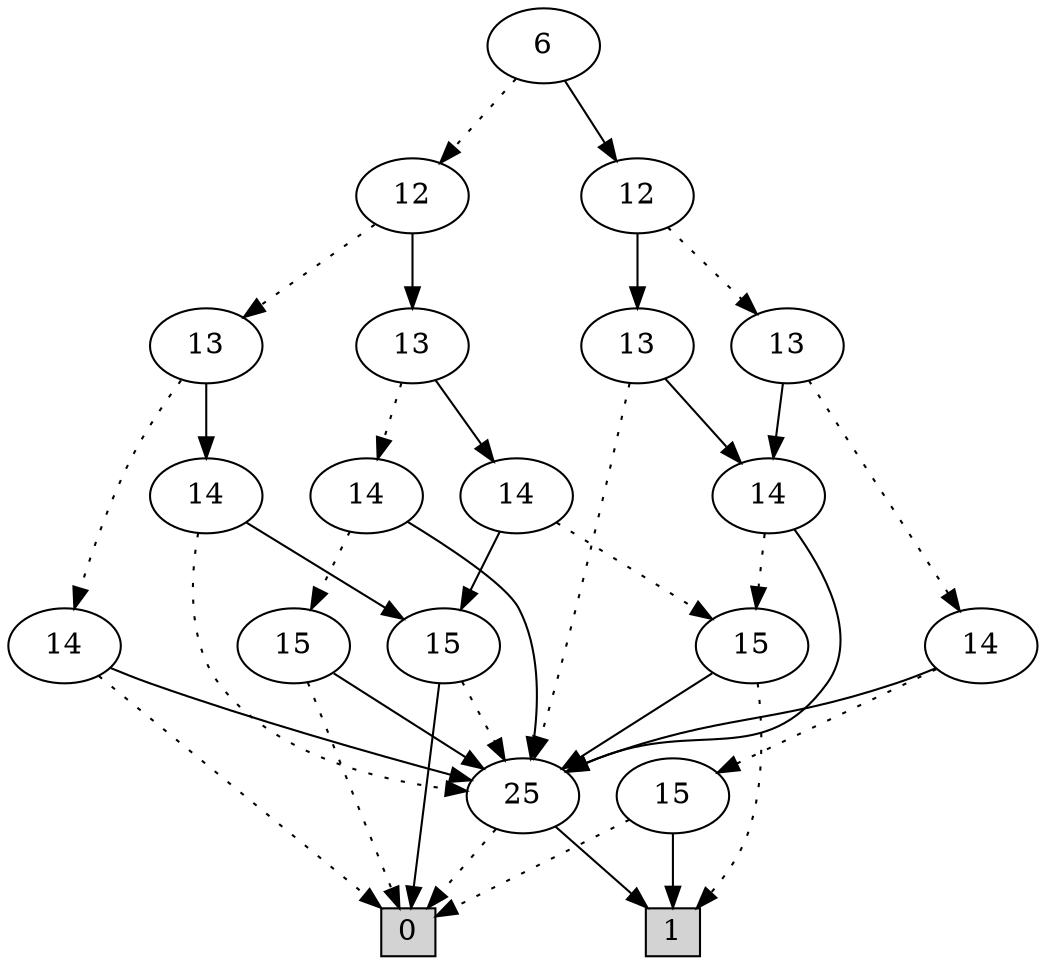 digraph G {
0 [shape=box, label="0", style=filled, shape=box, height=0.3, width=0.3];
1 [shape=box, label="1", style=filled, shape=box, height=0.3, width=0.3];
2661 [label="6"];
2661 -> 2655 [style=dotted];
2661 -> 2660 [style=filled];
2655 [label="12"];
2655 -> 2619 [style=dotted];
2655 -> 2654 [style=filled];
2619 [label="13"];
2619 -> 2616 [style=dotted];
2619 -> 2618 [style=filled];
2616 [label="14"];
2616 -> 0 [style=dotted];
2616 -> 52 [style=filled];
52 [label="25"];
52 -> 0 [style=dotted];
52 -> 1 [style=filled];
2618 [label="14"];
2618 -> 52 [style=dotted];
2618 -> 2617 [style=filled];
2617 [label="15"];
2617 -> 52 [style=dotted];
2617 -> 0 [style=filled];
2654 [label="13"];
2654 -> 2621 [style=dotted];
2654 -> 2653 [style=filled];
2621 [label="14"];
2621 -> 2620 [style=dotted];
2621 -> 52 [style=filled];
2620 [label="15"];
2620 -> 0 [style=dotted];
2620 -> 52 [style=filled];
2653 [label="14"];
2653 -> 2652 [style=dotted];
2653 -> 2617 [style=filled];
2652 [label="15"];
2652 -> 1 [style=dotted];
2652 -> 52 [style=filled];
2660 [label="12"];
2660 -> 2658 [style=dotted];
2660 -> 2659 [style=filled];
2658 [label="13"];
2658 -> 2656 [style=dotted];
2658 -> 2657 [style=filled];
2656 [label="14"];
2656 -> 32 [style=dotted];
2656 -> 52 [style=filled];
32 [label="15"];
32 -> 0 [style=dotted];
32 -> 1 [style=filled];
2657 [label="14"];
2657 -> 2652 [style=dotted];
2657 -> 52 [style=filled];
2659 [label="13"];
2659 -> 52 [style=dotted];
2659 -> 2657 [style=filled];
}
